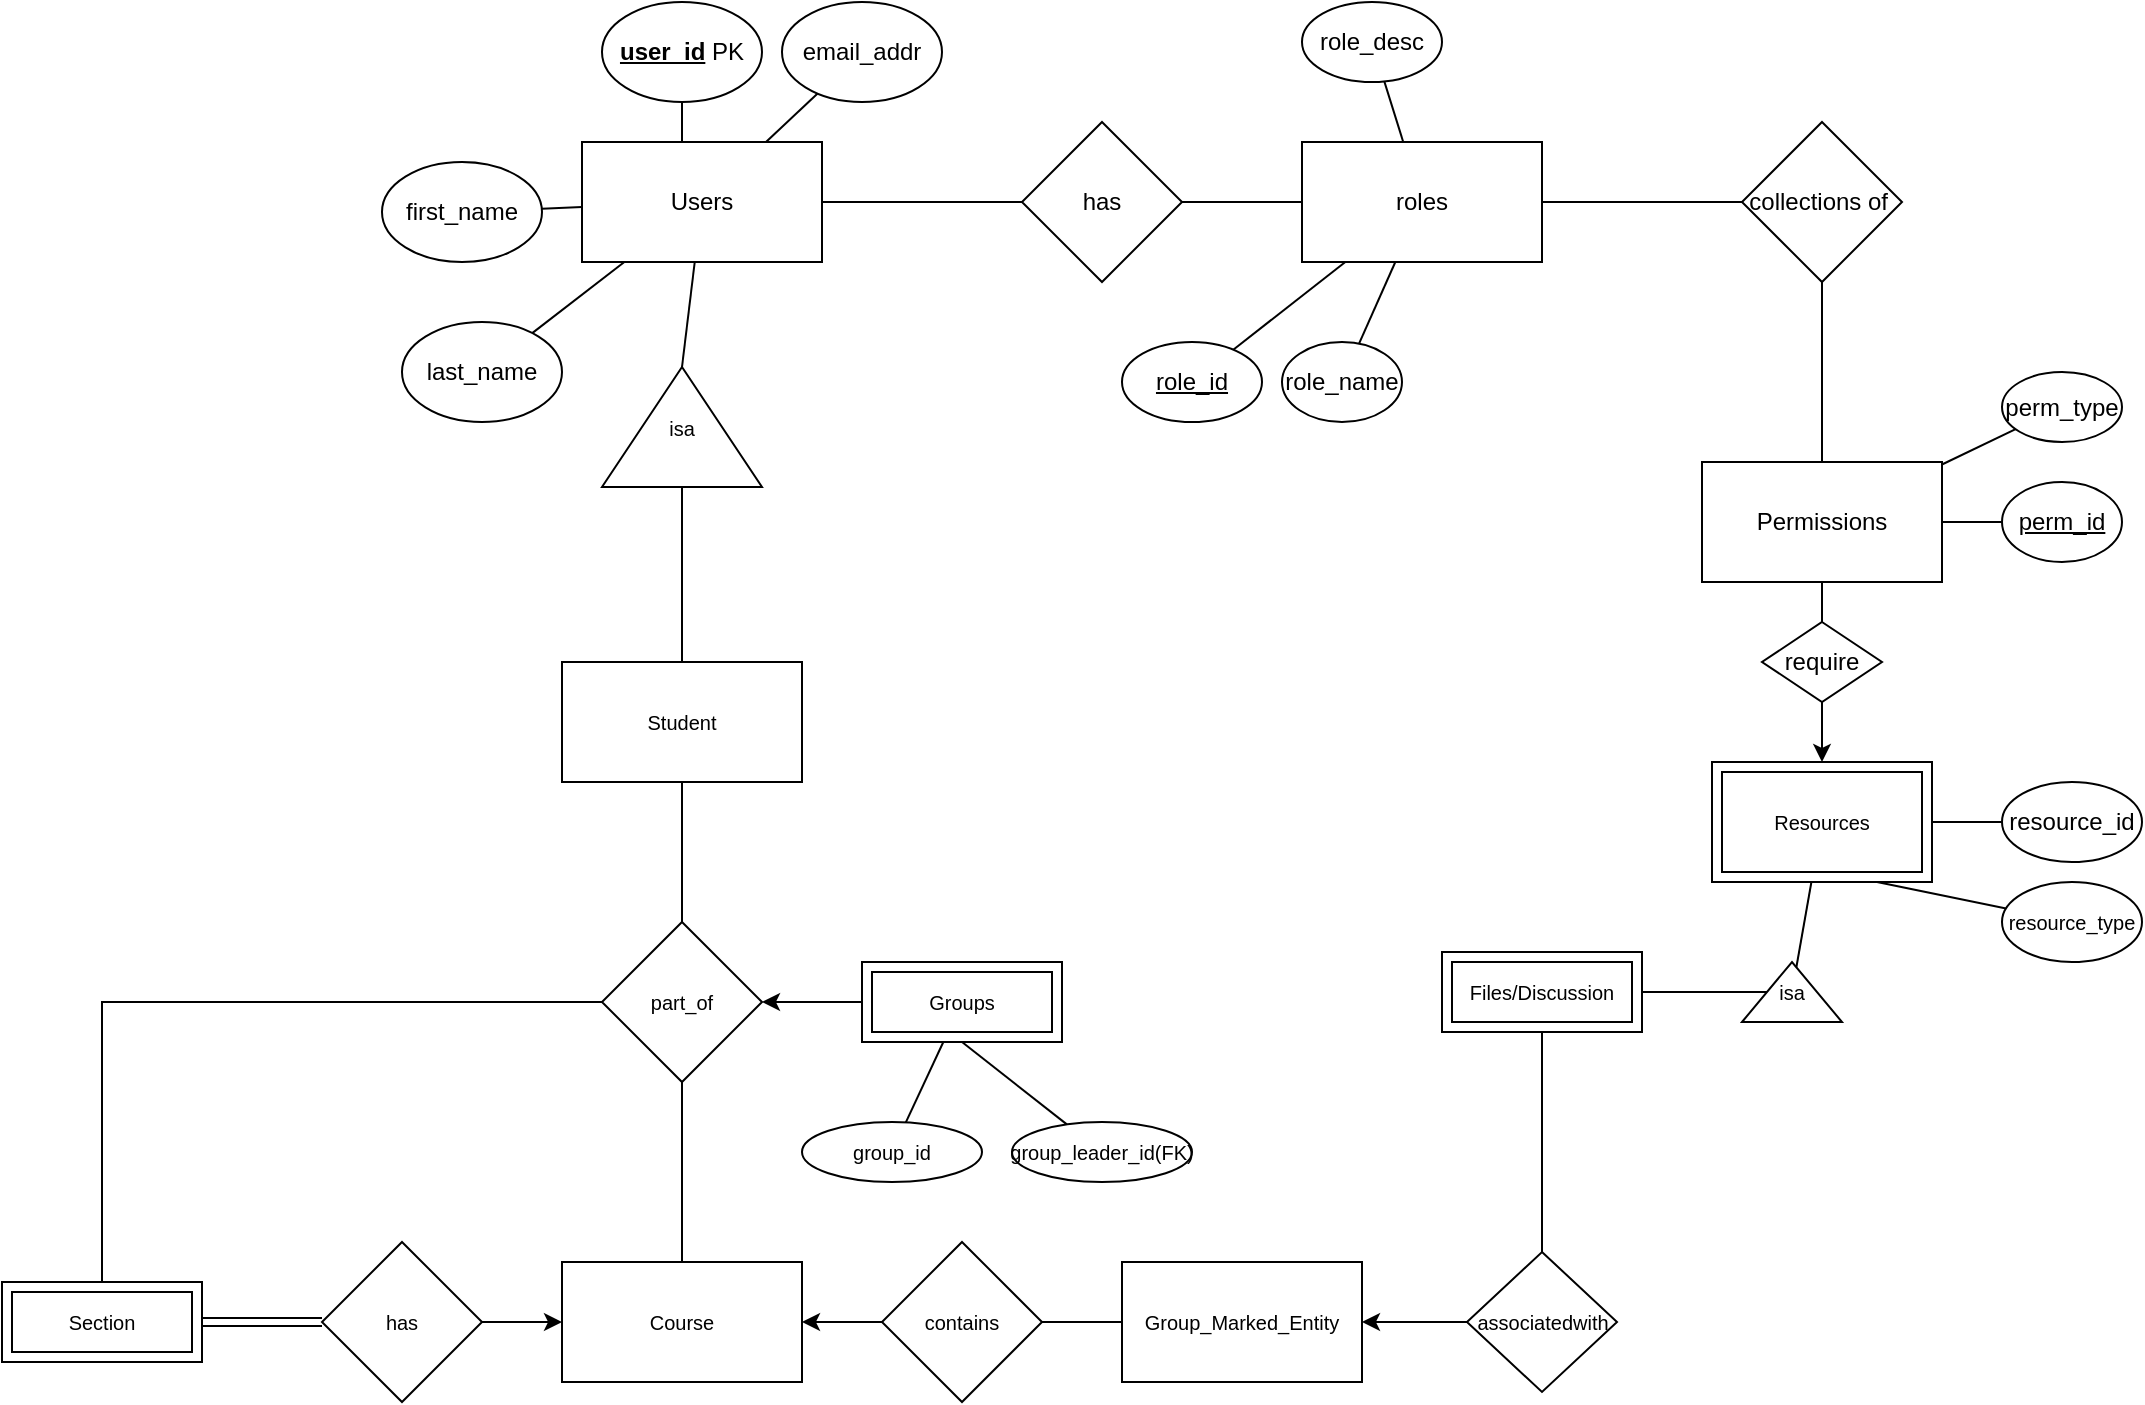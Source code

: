 <mxfile version="17.2.4" type="github">
  <diagram id="R2lEEEUBdFMjLlhIrx00" name="Page-1">
    <mxGraphModel dx="2272" dy="794" grid="1" gridSize="10" guides="1" tooltips="1" connect="1" arrows="1" fold="1" page="1" pageScale="1" pageWidth="850" pageHeight="1100" math="0" shadow="0" extFonts="Permanent Marker^https://fonts.googleapis.com/css?family=Permanent+Marker">
      <root>
        <mxCell id="0" />
        <mxCell id="1" parent="0" />
        <mxCell id="48vP6YENGig-sDrKQEu--7" style="rounded=0;orthogonalLoop=1;jettySize=auto;html=1;endArrow=none;endFill=0;" parent="1" source="48vP6YENGig-sDrKQEu--1" target="48vP6YENGig-sDrKQEu--5" edge="1">
          <mxGeometry relative="1" as="geometry" />
        </mxCell>
        <mxCell id="9G95KzgmbBHCbgWc8df_-4" value="" style="edgeStyle=none;rounded=0;orthogonalLoop=1;jettySize=auto;html=1;endArrow=none;endFill=0;" edge="1" parent="1" source="48vP6YENGig-sDrKQEu--1" target="9G95KzgmbBHCbgWc8df_-3">
          <mxGeometry relative="1" as="geometry" />
        </mxCell>
        <mxCell id="9G95KzgmbBHCbgWc8df_-31" style="edgeStyle=none;rounded=0;orthogonalLoop=1;jettySize=auto;html=1;fontSize=10;endArrow=none;endFill=0;entryX=1;entryY=0.5;entryDx=0;entryDy=0;" edge="1" parent="1" source="48vP6YENGig-sDrKQEu--1" target="9G95KzgmbBHCbgWc8df_-30">
          <mxGeometry relative="1" as="geometry" />
        </mxCell>
        <mxCell id="48vP6YENGig-sDrKQEu--1" value="Users" style="rounded=0;whiteSpace=wrap;html=1;" parent="1" vertex="1">
          <mxGeometry x="170" y="150" width="120" height="60" as="geometry" />
        </mxCell>
        <mxCell id="48vP6YENGig-sDrKQEu--9" style="edgeStyle=none;rounded=0;orthogonalLoop=1;jettySize=auto;html=1;endArrow=none;endFill=0;" parent="1" source="48vP6YENGig-sDrKQEu--2" target="48vP6YENGig-sDrKQEu--1" edge="1">
          <mxGeometry relative="1" as="geometry" />
        </mxCell>
        <mxCell id="48vP6YENGig-sDrKQEu--2" value="first_name" style="ellipse;whiteSpace=wrap;html=1;" parent="1" vertex="1">
          <mxGeometry x="70" y="160" width="80" height="50" as="geometry" />
        </mxCell>
        <mxCell id="48vP6YENGig-sDrKQEu--6" style="edgeStyle=orthogonalEdgeStyle;rounded=0;orthogonalLoop=1;jettySize=auto;html=1;entryX=0.5;entryY=0;entryDx=0;entryDy=0;endArrow=none;endFill=0;" parent="1" source="48vP6YENGig-sDrKQEu--3" target="48vP6YENGig-sDrKQEu--1" edge="1">
          <mxGeometry relative="1" as="geometry" />
        </mxCell>
        <mxCell id="48vP6YENGig-sDrKQEu--3" value="&lt;b&gt;&lt;u&gt;user_id&lt;/u&gt;&lt;/b&gt; PK" style="ellipse;whiteSpace=wrap;html=1;" parent="1" vertex="1">
          <mxGeometry x="180" y="80" width="80" height="50" as="geometry" />
        </mxCell>
        <mxCell id="48vP6YENGig-sDrKQEu--8" style="rounded=0;orthogonalLoop=1;jettySize=auto;html=1;endArrow=none;endFill=0;" parent="1" source="48vP6YENGig-sDrKQEu--4" target="48vP6YENGig-sDrKQEu--1" edge="1">
          <mxGeometry relative="1" as="geometry" />
        </mxCell>
        <mxCell id="48vP6YENGig-sDrKQEu--4" value="last_name" style="ellipse;whiteSpace=wrap;html=1;" parent="1" vertex="1">
          <mxGeometry x="80" y="240" width="80" height="50" as="geometry" />
        </mxCell>
        <mxCell id="48vP6YENGig-sDrKQEu--5" value="email_addr" style="ellipse;whiteSpace=wrap;html=1;" parent="1" vertex="1">
          <mxGeometry x="270" y="80" width="80" height="50" as="geometry" />
        </mxCell>
        <mxCell id="9G95KzgmbBHCbgWc8df_-6" value="" style="edgeStyle=none;rounded=0;orthogonalLoop=1;jettySize=auto;html=1;endArrow=none;endFill=0;" edge="1" parent="1" source="9G95KzgmbBHCbgWc8df_-3" target="9G95KzgmbBHCbgWc8df_-5">
          <mxGeometry relative="1" as="geometry" />
        </mxCell>
        <mxCell id="9G95KzgmbBHCbgWc8df_-3" value="has" style="rhombus;whiteSpace=wrap;html=1;rounded=0;" vertex="1" parent="1">
          <mxGeometry x="390" y="140" width="80" height="80" as="geometry" />
        </mxCell>
        <mxCell id="9G95KzgmbBHCbgWc8df_-8" value="" style="edgeStyle=none;rounded=0;orthogonalLoop=1;jettySize=auto;html=1;endArrow=none;endFill=0;" edge="1" parent="1" source="9G95KzgmbBHCbgWc8df_-5" target="9G95KzgmbBHCbgWc8df_-7">
          <mxGeometry relative="1" as="geometry" />
        </mxCell>
        <mxCell id="9G95KzgmbBHCbgWc8df_-10" value="" style="edgeStyle=none;rounded=0;orthogonalLoop=1;jettySize=auto;html=1;endArrow=none;endFill=0;" edge="1" parent="1" source="9G95KzgmbBHCbgWc8df_-5" target="9G95KzgmbBHCbgWc8df_-9">
          <mxGeometry relative="1" as="geometry" />
        </mxCell>
        <mxCell id="9G95KzgmbBHCbgWc8df_-12" value="" style="edgeStyle=none;rounded=0;orthogonalLoop=1;jettySize=auto;html=1;endArrow=none;endFill=0;" edge="1" parent="1" source="9G95KzgmbBHCbgWc8df_-5" target="9G95KzgmbBHCbgWc8df_-11">
          <mxGeometry relative="1" as="geometry" />
        </mxCell>
        <mxCell id="9G95KzgmbBHCbgWc8df_-14" value="" style="edgeStyle=none;rounded=0;orthogonalLoop=1;jettySize=auto;html=1;endArrow=none;endFill=0;" edge="1" parent="1" source="9G95KzgmbBHCbgWc8df_-5" target="9G95KzgmbBHCbgWc8df_-13">
          <mxGeometry relative="1" as="geometry" />
        </mxCell>
        <mxCell id="9G95KzgmbBHCbgWc8df_-5" value="roles" style="whiteSpace=wrap;html=1;rounded=0;" vertex="1" parent="1">
          <mxGeometry x="530" y="150" width="120" height="60" as="geometry" />
        </mxCell>
        <mxCell id="9G95KzgmbBHCbgWc8df_-7" value="&lt;u&gt;role_id&lt;/u&gt;" style="ellipse;whiteSpace=wrap;html=1;rounded=0;" vertex="1" parent="1">
          <mxGeometry x="440" y="250" width="70" height="40" as="geometry" />
        </mxCell>
        <mxCell id="9G95KzgmbBHCbgWc8df_-9" value="role_name" style="ellipse;whiteSpace=wrap;html=1;rounded=0;" vertex="1" parent="1">
          <mxGeometry x="520" y="250" width="60" height="40" as="geometry" />
        </mxCell>
        <mxCell id="9G95KzgmbBHCbgWc8df_-11" value="role_desc" style="ellipse;whiteSpace=wrap;html=1;rounded=0;" vertex="1" parent="1">
          <mxGeometry x="530" y="80" width="70" height="40" as="geometry" />
        </mxCell>
        <mxCell id="9G95KzgmbBHCbgWc8df_-16" value="" style="edgeStyle=none;rounded=0;orthogonalLoop=1;jettySize=auto;html=1;endArrow=none;endFill=0;" edge="1" parent="1" source="9G95KzgmbBHCbgWc8df_-13" target="9G95KzgmbBHCbgWc8df_-15">
          <mxGeometry relative="1" as="geometry" />
        </mxCell>
        <mxCell id="9G95KzgmbBHCbgWc8df_-13" value="collections of&amp;nbsp;" style="rhombus;whiteSpace=wrap;html=1;rounded=0;" vertex="1" parent="1">
          <mxGeometry x="750" y="140" width="80" height="80" as="geometry" />
        </mxCell>
        <mxCell id="9G95KzgmbBHCbgWc8df_-18" value="" style="edgeStyle=none;rounded=0;orthogonalLoop=1;jettySize=auto;html=1;endArrow=none;endFill=0;" edge="1" parent="1" source="9G95KzgmbBHCbgWc8df_-15" target="9G95KzgmbBHCbgWc8df_-17">
          <mxGeometry relative="1" as="geometry" />
        </mxCell>
        <mxCell id="9G95KzgmbBHCbgWc8df_-22" value="" style="edgeStyle=none;rounded=0;orthogonalLoop=1;jettySize=auto;html=1;endArrow=none;endFill=0;" edge="1" parent="1" source="9G95KzgmbBHCbgWc8df_-15" target="9G95KzgmbBHCbgWc8df_-21">
          <mxGeometry relative="1" as="geometry" />
        </mxCell>
        <mxCell id="9G95KzgmbBHCbgWc8df_-24" value="" style="edgeStyle=none;rounded=0;orthogonalLoop=1;jettySize=auto;html=1;endArrow=none;endFill=0;" edge="1" parent="1" source="9G95KzgmbBHCbgWc8df_-15" target="9G95KzgmbBHCbgWc8df_-23">
          <mxGeometry relative="1" as="geometry" />
        </mxCell>
        <mxCell id="9G95KzgmbBHCbgWc8df_-15" value="Permissions" style="whiteSpace=wrap;html=1;rounded=0;" vertex="1" parent="1">
          <mxGeometry x="730" y="310" width="120" height="60" as="geometry" />
        </mxCell>
        <mxCell id="9G95KzgmbBHCbgWc8df_-20" value="" style="edgeStyle=none;rounded=0;orthogonalLoop=1;jettySize=auto;html=1;endArrow=classic;endFill=1;entryX=0.5;entryY=0;entryDx=0;entryDy=0;" edge="1" parent="1" source="9G95KzgmbBHCbgWc8df_-17" target="9G95KzgmbBHCbgWc8df_-56">
          <mxGeometry relative="1" as="geometry">
            <mxPoint x="790" y="600" as="targetPoint" />
          </mxGeometry>
        </mxCell>
        <mxCell id="9G95KzgmbBHCbgWc8df_-17" value="require" style="rhombus;whiteSpace=wrap;html=1;rounded=0;" vertex="1" parent="1">
          <mxGeometry x="760" y="390" width="60" height="40" as="geometry" />
        </mxCell>
        <mxCell id="9G95KzgmbBHCbgWc8df_-26" value="" style="edgeStyle=none;rounded=0;orthogonalLoop=1;jettySize=auto;html=1;endArrow=none;endFill=0;exitX=1;exitY=0.5;exitDx=0;exitDy=0;" edge="1" parent="1" source="9G95KzgmbBHCbgWc8df_-56" target="9G95KzgmbBHCbgWc8df_-25">
          <mxGeometry relative="1" as="geometry">
            <mxPoint x="850" y="490" as="sourcePoint" />
          </mxGeometry>
        </mxCell>
        <mxCell id="9G95KzgmbBHCbgWc8df_-21" value="&lt;u&gt;perm_id&lt;/u&gt;" style="ellipse;whiteSpace=wrap;html=1;rounded=0;" vertex="1" parent="1">
          <mxGeometry x="880" y="320" width="60" height="40" as="geometry" />
        </mxCell>
        <mxCell id="9G95KzgmbBHCbgWc8df_-23" value="perm_type" style="ellipse;whiteSpace=wrap;html=1;rounded=0;" vertex="1" parent="1">
          <mxGeometry x="880" y="265" width="60" height="35" as="geometry" />
        </mxCell>
        <mxCell id="9G95KzgmbBHCbgWc8df_-25" value="resource_id" style="ellipse;whiteSpace=wrap;html=1;rounded=0;" vertex="1" parent="1">
          <mxGeometry x="880" y="470" width="70" height="40" as="geometry" />
        </mxCell>
        <mxCell id="9G95KzgmbBHCbgWc8df_-27" value="" style="edgeStyle=none;rounded=0;orthogonalLoop=1;jettySize=auto;html=1;endArrow=none;endFill=0;exitX=0.75;exitY=1;exitDx=0;exitDy=0;" edge="1" parent="1" target="9G95KzgmbBHCbgWc8df_-28" source="9G95KzgmbBHCbgWc8df_-56">
          <mxGeometry relative="1" as="geometry">
            <mxPoint x="832.72" y="521.44" as="sourcePoint" />
          </mxGeometry>
        </mxCell>
        <mxCell id="9G95KzgmbBHCbgWc8df_-28" value="&lt;font style=&quot;font-size: 10px&quot;&gt;resource_type&lt;/font&gt;" style="ellipse;whiteSpace=wrap;html=1;rounded=0;" vertex="1" parent="1">
          <mxGeometry x="880" y="520" width="70" height="40" as="geometry" />
        </mxCell>
        <mxCell id="9G95KzgmbBHCbgWc8df_-33" value="" style="edgeStyle=none;rounded=0;orthogonalLoop=1;jettySize=auto;html=1;fontSize=10;endArrow=none;endFill=0;" edge="1" parent="1" source="9G95KzgmbBHCbgWc8df_-30" target="9G95KzgmbBHCbgWc8df_-32">
          <mxGeometry relative="1" as="geometry" />
        </mxCell>
        <mxCell id="9G95KzgmbBHCbgWc8df_-30" value="isa" style="triangle;whiteSpace=wrap;html=1;fontSize=10;direction=north;" vertex="1" parent="1">
          <mxGeometry x="180" y="262.5" width="80" height="60" as="geometry" />
        </mxCell>
        <mxCell id="9G95KzgmbBHCbgWc8df_-35" value="" style="edgeStyle=none;rounded=0;orthogonalLoop=1;jettySize=auto;html=1;fontSize=10;endArrow=none;endFill=0;" edge="1" parent="1" source="9G95KzgmbBHCbgWc8df_-32" target="9G95KzgmbBHCbgWc8df_-34">
          <mxGeometry relative="1" as="geometry" />
        </mxCell>
        <mxCell id="9G95KzgmbBHCbgWc8df_-32" value="Student" style="whiteSpace=wrap;html=1;fontSize=10;" vertex="1" parent="1">
          <mxGeometry x="160" y="410" width="120" height="60" as="geometry" />
        </mxCell>
        <mxCell id="9G95KzgmbBHCbgWc8df_-39" value="" style="edgeStyle=none;rounded=0;orthogonalLoop=1;jettySize=auto;html=1;fontSize=10;endArrow=none;endFill=0;" edge="1" parent="1" source="9G95KzgmbBHCbgWc8df_-34" target="9G95KzgmbBHCbgWc8df_-38">
          <mxGeometry relative="1" as="geometry" />
        </mxCell>
        <mxCell id="9G95KzgmbBHCbgWc8df_-78" style="edgeStyle=none;rounded=0;orthogonalLoop=1;jettySize=auto;html=1;entryX=0;entryY=0.5;entryDx=0;entryDy=0;fontSize=10;startArrow=classic;startFill=1;endArrow=none;endFill=0;" edge="1" parent="1" source="9G95KzgmbBHCbgWc8df_-34">
          <mxGeometry relative="1" as="geometry">
            <mxPoint x="310" y="580" as="targetPoint" />
          </mxGeometry>
        </mxCell>
        <mxCell id="9G95KzgmbBHCbgWc8df_-34" value="part_of" style="rhombus;whiteSpace=wrap;html=1;fontSize=10;" vertex="1" parent="1">
          <mxGeometry x="180" y="540" width="80" height="80" as="geometry" />
        </mxCell>
        <mxCell id="9G95KzgmbBHCbgWc8df_-41" value="" style="edgeStyle=none;rounded=0;orthogonalLoop=1;jettySize=auto;html=1;fontSize=10;endArrow=none;endFill=0;startArrow=classic;startFill=1;" edge="1" parent="1" source="9G95KzgmbBHCbgWc8df_-38" target="9G95KzgmbBHCbgWc8df_-40">
          <mxGeometry relative="1" as="geometry" />
        </mxCell>
        <mxCell id="9G95KzgmbBHCbgWc8df_-60" value="" style="edgeStyle=none;rounded=0;orthogonalLoop=1;jettySize=auto;html=1;fontSize=10;endArrow=none;endFill=0;startArrow=classic;startFill=1;" edge="1" parent="1" source="9G95KzgmbBHCbgWc8df_-38" target="9G95KzgmbBHCbgWc8df_-59">
          <mxGeometry relative="1" as="geometry" />
        </mxCell>
        <mxCell id="9G95KzgmbBHCbgWc8df_-38" value="Course" style="whiteSpace=wrap;html=1;fontSize=10;" vertex="1" parent="1">
          <mxGeometry x="160" y="710" width="120" height="60" as="geometry" />
        </mxCell>
        <mxCell id="9G95KzgmbBHCbgWc8df_-40" value="has" style="rhombus;whiteSpace=wrap;html=1;fontSize=10;" vertex="1" parent="1">
          <mxGeometry x="40" y="700" width="80" height="80" as="geometry" />
        </mxCell>
        <mxCell id="9G95KzgmbBHCbgWc8df_-79" style="edgeStyle=none;shape=link;rounded=0;orthogonalLoop=1;jettySize=auto;html=1;fontSize=10;startArrow=classic;startFill=1;endArrow=none;endFill=0;" edge="1" parent="1" source="9G95KzgmbBHCbgWc8df_-44" target="9G95KzgmbBHCbgWc8df_-40">
          <mxGeometry relative="1" as="geometry" />
        </mxCell>
        <mxCell id="9G95KzgmbBHCbgWc8df_-80" style="edgeStyle=none;rounded=0;orthogonalLoop=1;jettySize=auto;html=1;entryX=0;entryY=0.5;entryDx=0;entryDy=0;fontSize=10;startArrow=none;startFill=0;endArrow=none;endFill=0;" edge="1" parent="1" source="9G95KzgmbBHCbgWc8df_-44" target="9G95KzgmbBHCbgWc8df_-34">
          <mxGeometry relative="1" as="geometry">
            <Array as="points">
              <mxPoint x="-70" y="580" />
            </Array>
          </mxGeometry>
        </mxCell>
        <mxCell id="9G95KzgmbBHCbgWc8df_-44" value="Section" style="shape=ext;margin=3;double=1;whiteSpace=wrap;html=1;align=center;fontSize=10;strokeColor=default;fillColor=default;" vertex="1" parent="1">
          <mxGeometry x="-120" y="720" width="100" height="40" as="geometry" />
        </mxCell>
        <mxCell id="9G95KzgmbBHCbgWc8df_-82" value="" style="edgeStyle=none;rounded=0;orthogonalLoop=1;jettySize=auto;html=1;fontSize=10;startArrow=none;startFill=0;endArrow=none;endFill=0;" edge="1" parent="1" source="9G95KzgmbBHCbgWc8df_-56" target="9G95KzgmbBHCbgWc8df_-81">
          <mxGeometry relative="1" as="geometry" />
        </mxCell>
        <mxCell id="9G95KzgmbBHCbgWc8df_-56" value="Resources" style="shape=ext;margin=3;double=1;whiteSpace=wrap;html=1;align=center;fontSize=10;strokeColor=default;fillColor=default;" vertex="1" parent="1">
          <mxGeometry x="735" y="460" width="110" height="60" as="geometry" />
        </mxCell>
        <mxCell id="9G95KzgmbBHCbgWc8df_-62" value="" style="edgeStyle=none;rounded=0;orthogonalLoop=1;jettySize=auto;html=1;fontSize=10;startArrow=none;startFill=0;endArrow=none;endFill=0;entryX=0;entryY=0.5;entryDx=0;entryDy=0;" edge="1" parent="1" source="9G95KzgmbBHCbgWc8df_-59" target="9G95KzgmbBHCbgWc8df_-61">
          <mxGeometry relative="1" as="geometry">
            <Array as="points">
              <mxPoint x="420" y="740" />
              <mxPoint x="430" y="740" />
            </Array>
          </mxGeometry>
        </mxCell>
        <mxCell id="9G95KzgmbBHCbgWc8df_-59" value="contains" style="rhombus;whiteSpace=wrap;html=1;fontSize=10;" vertex="1" parent="1">
          <mxGeometry x="320" y="700" width="80" height="80" as="geometry" />
        </mxCell>
        <mxCell id="9G95KzgmbBHCbgWc8df_-86" value="" style="edgeStyle=none;rounded=0;orthogonalLoop=1;jettySize=auto;html=1;fontSize=10;startArrow=classic;startFill=1;endArrow=none;endFill=0;" edge="1" parent="1" source="9G95KzgmbBHCbgWc8df_-61" target="9G95KzgmbBHCbgWc8df_-85">
          <mxGeometry relative="1" as="geometry" />
        </mxCell>
        <mxCell id="9G95KzgmbBHCbgWc8df_-61" value="Group_Marked_Entity" style="whiteSpace=wrap;html=1;fontSize=10;" vertex="1" parent="1">
          <mxGeometry x="440" y="710" width="120" height="60" as="geometry" />
        </mxCell>
        <mxCell id="9G95KzgmbBHCbgWc8df_-73" value="" style="edgeStyle=none;rounded=0;orthogonalLoop=1;jettySize=auto;html=1;fontSize=10;endArrow=none;endFill=0;" edge="1" parent="1" source="9G95KzgmbBHCbgWc8df_-74" target="9G95KzgmbBHCbgWc8df_-75">
          <mxGeometry relative="1" as="geometry" />
        </mxCell>
        <mxCell id="9G95KzgmbBHCbgWc8df_-74" value="Groups" style="shape=ext;margin=3;double=1;whiteSpace=wrap;html=1;align=center;fontSize=10;strokeColor=default;fillColor=default;" vertex="1" parent="1">
          <mxGeometry x="310" y="560" width="100" height="40" as="geometry" />
        </mxCell>
        <mxCell id="9G95KzgmbBHCbgWc8df_-75" value="group_id" style="ellipse;whiteSpace=wrap;html=1;fontSize=10;" vertex="1" parent="1">
          <mxGeometry x="280" y="640" width="90" height="30" as="geometry" />
        </mxCell>
        <mxCell id="9G95KzgmbBHCbgWc8df_-76" value="" style="edgeStyle=none;rounded=0;orthogonalLoop=1;jettySize=auto;html=1;fontSize=10;endArrow=none;endFill=0;exitX=0.5;exitY=1;exitDx=0;exitDy=0;" edge="1" parent="1" source="9G95KzgmbBHCbgWc8df_-74" target="9G95KzgmbBHCbgWc8df_-77">
          <mxGeometry relative="1" as="geometry">
            <mxPoint x="455" y="560" as="sourcePoint" />
          </mxGeometry>
        </mxCell>
        <mxCell id="9G95KzgmbBHCbgWc8df_-77" value="group_leader_id(FK)" style="ellipse;whiteSpace=wrap;html=1;fontSize=10;" vertex="1" parent="1">
          <mxGeometry x="385" y="640" width="90" height="30" as="geometry" />
        </mxCell>
        <mxCell id="9G95KzgmbBHCbgWc8df_-84" value="" style="edgeStyle=none;rounded=0;orthogonalLoop=1;jettySize=auto;html=1;fontSize=10;startArrow=none;startFill=0;endArrow=none;endFill=0;entryX=1;entryY=0.5;entryDx=0;entryDy=0;" edge="1" parent="1" source="9G95KzgmbBHCbgWc8df_-81" target="9G95KzgmbBHCbgWc8df_-88">
          <mxGeometry relative="1" as="geometry">
            <mxPoint x="710" y="582.8" as="targetPoint" />
          </mxGeometry>
        </mxCell>
        <mxCell id="9G95KzgmbBHCbgWc8df_-81" value="isa" style="triangle;whiteSpace=wrap;html=1;fontSize=10;direction=north;" vertex="1" parent="1">
          <mxGeometry x="750" y="560" width="50" height="30" as="geometry" />
        </mxCell>
        <mxCell id="9G95KzgmbBHCbgWc8df_-87" style="edgeStyle=none;rounded=0;orthogonalLoop=1;jettySize=auto;html=1;fontSize=10;startArrow=none;startFill=0;endArrow=none;endFill=0;exitX=0.5;exitY=1;exitDx=0;exitDy=0;" edge="1" parent="1" source="9G95KzgmbBHCbgWc8df_-88" target="9G95KzgmbBHCbgWc8df_-85">
          <mxGeometry relative="1" as="geometry">
            <mxPoint x="650" y="620" as="sourcePoint" />
          </mxGeometry>
        </mxCell>
        <mxCell id="9G95KzgmbBHCbgWc8df_-85" value="associatedwith" style="rhombus;whiteSpace=wrap;html=1;fontSize=10;" vertex="1" parent="1">
          <mxGeometry x="612.5" y="705" width="75" height="70" as="geometry" />
        </mxCell>
        <mxCell id="9G95KzgmbBHCbgWc8df_-88" value="Files/Discussion" style="shape=ext;margin=3;double=1;whiteSpace=wrap;html=1;align=center;fontSize=10;strokeColor=default;fillColor=default;" vertex="1" parent="1">
          <mxGeometry x="600" y="555" width="100" height="40" as="geometry" />
        </mxCell>
      </root>
    </mxGraphModel>
  </diagram>
</mxfile>
